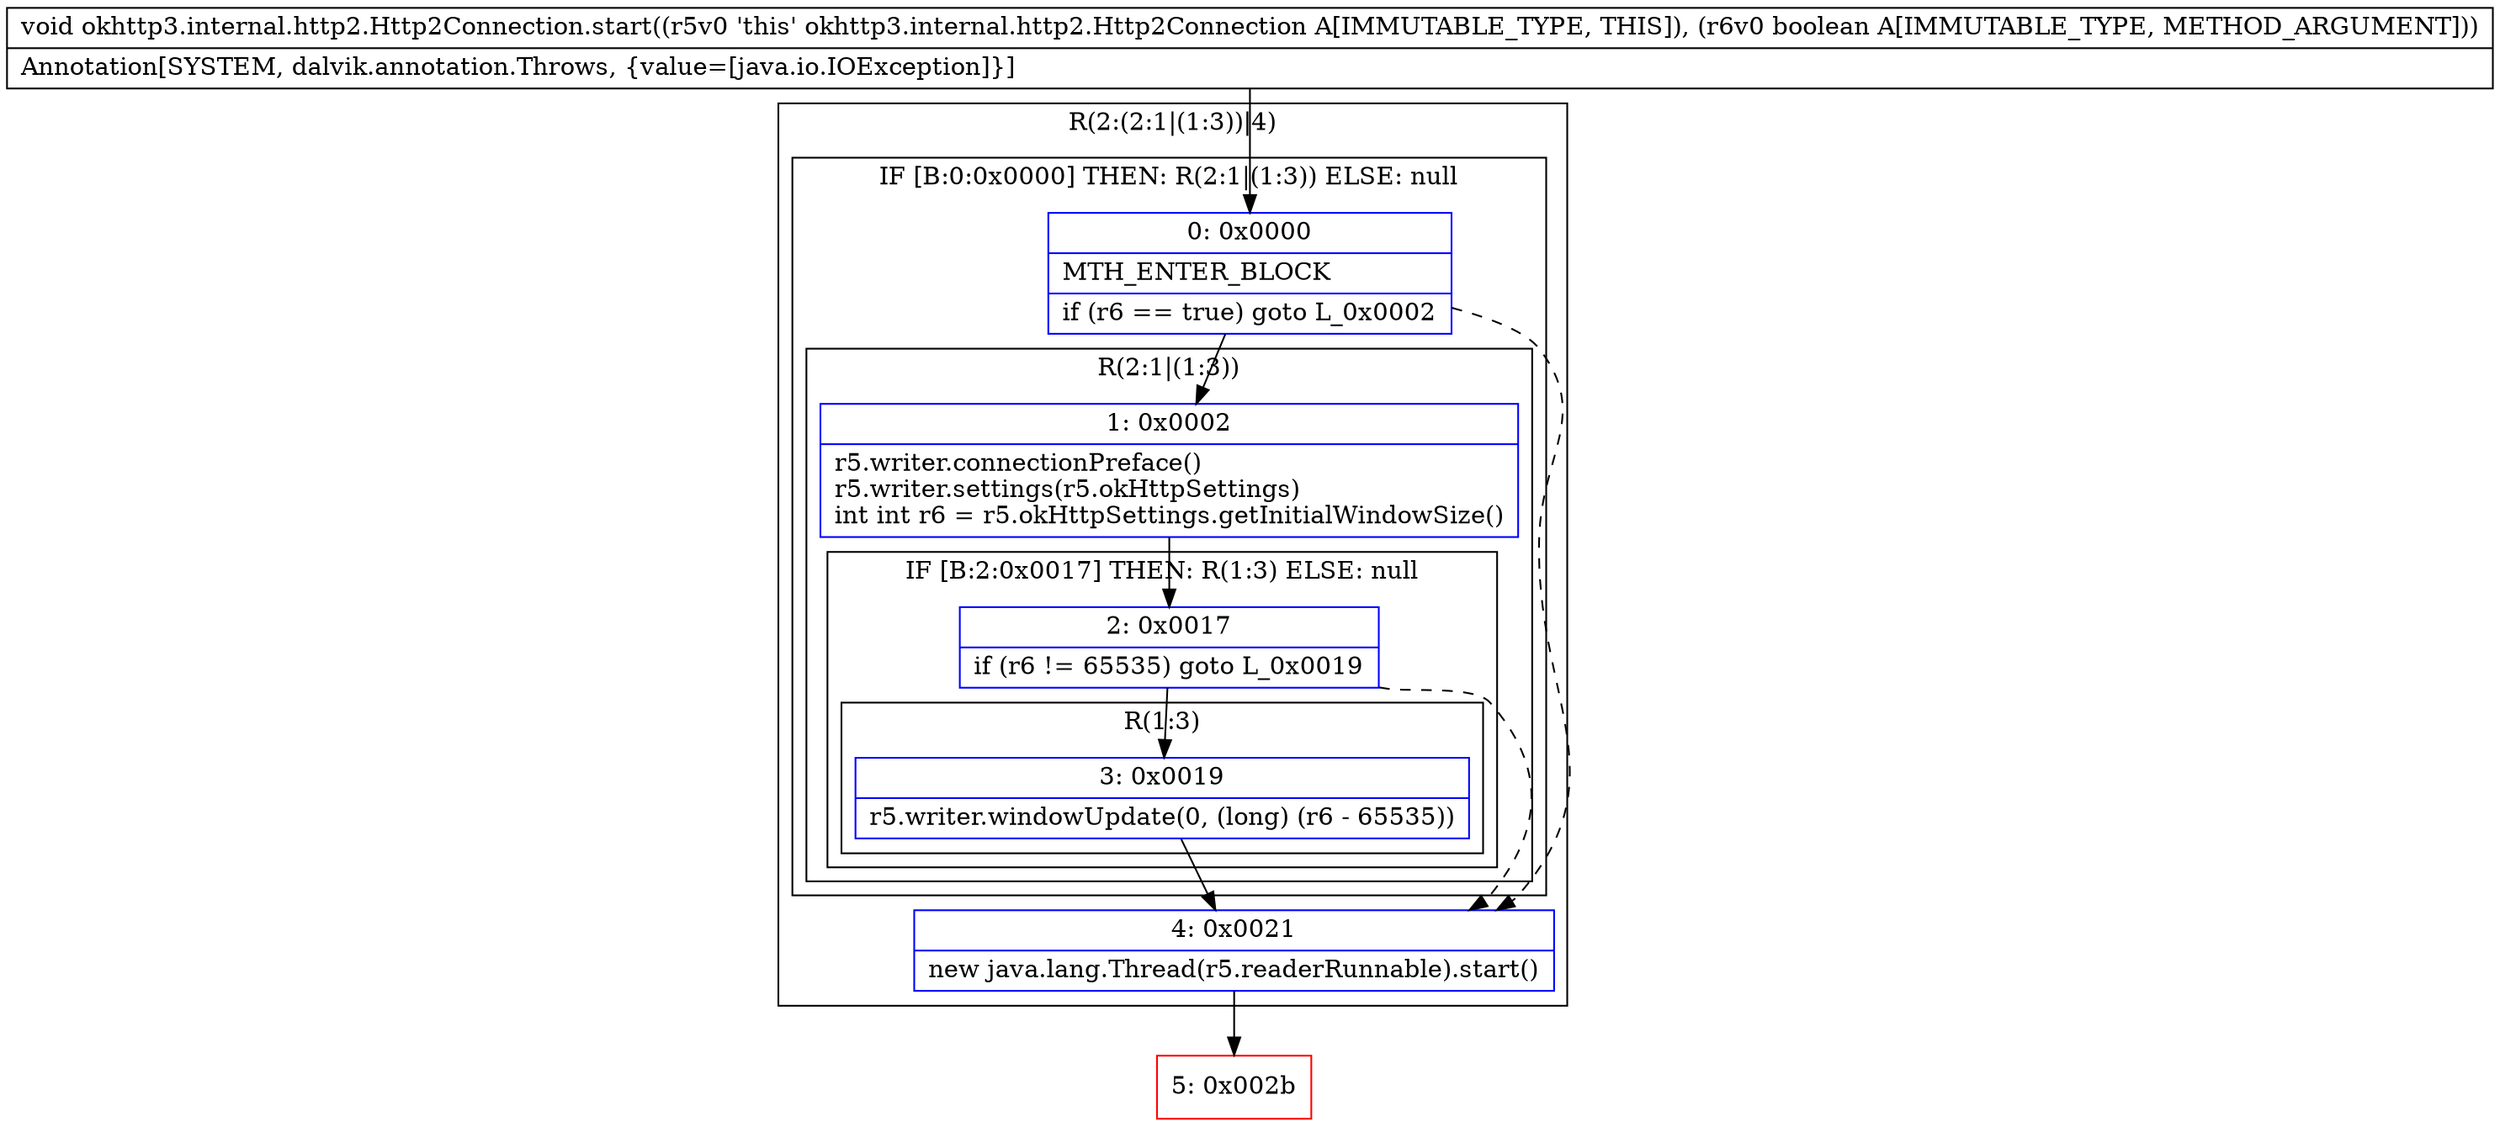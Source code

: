 digraph "CFG forokhttp3.internal.http2.Http2Connection.start(Z)V" {
subgraph cluster_Region_255764982 {
label = "R(2:(2:1|(1:3))|4)";
node [shape=record,color=blue];
subgraph cluster_IfRegion_850902315 {
label = "IF [B:0:0x0000] THEN: R(2:1|(1:3)) ELSE: null";
node [shape=record,color=blue];
Node_0 [shape=record,label="{0\:\ 0x0000|MTH_ENTER_BLOCK\l|if (r6 == true) goto L_0x0002\l}"];
subgraph cluster_Region_170359394 {
label = "R(2:1|(1:3))";
node [shape=record,color=blue];
Node_1 [shape=record,label="{1\:\ 0x0002|r5.writer.connectionPreface()\lr5.writer.settings(r5.okHttpSettings)\lint int r6 = r5.okHttpSettings.getInitialWindowSize()\l}"];
subgraph cluster_IfRegion_609410117 {
label = "IF [B:2:0x0017] THEN: R(1:3) ELSE: null";
node [shape=record,color=blue];
Node_2 [shape=record,label="{2\:\ 0x0017|if (r6 != 65535) goto L_0x0019\l}"];
subgraph cluster_Region_935865502 {
label = "R(1:3)";
node [shape=record,color=blue];
Node_3 [shape=record,label="{3\:\ 0x0019|r5.writer.windowUpdate(0, (long) (r6 \- 65535))\l}"];
}
}
}
}
Node_4 [shape=record,label="{4\:\ 0x0021|new java.lang.Thread(r5.readerRunnable).start()\l}"];
}
Node_5 [shape=record,color=red,label="{5\:\ 0x002b}"];
MethodNode[shape=record,label="{void okhttp3.internal.http2.Http2Connection.start((r5v0 'this' okhttp3.internal.http2.Http2Connection A[IMMUTABLE_TYPE, THIS]), (r6v0 boolean A[IMMUTABLE_TYPE, METHOD_ARGUMENT]))  | Annotation[SYSTEM, dalvik.annotation.Throws, \{value=[java.io.IOException]\}]\l}"];
MethodNode -> Node_0;
Node_0 -> Node_1;
Node_0 -> Node_4[style=dashed];
Node_1 -> Node_2;
Node_2 -> Node_3;
Node_2 -> Node_4[style=dashed];
Node_3 -> Node_4;
Node_4 -> Node_5;
}


